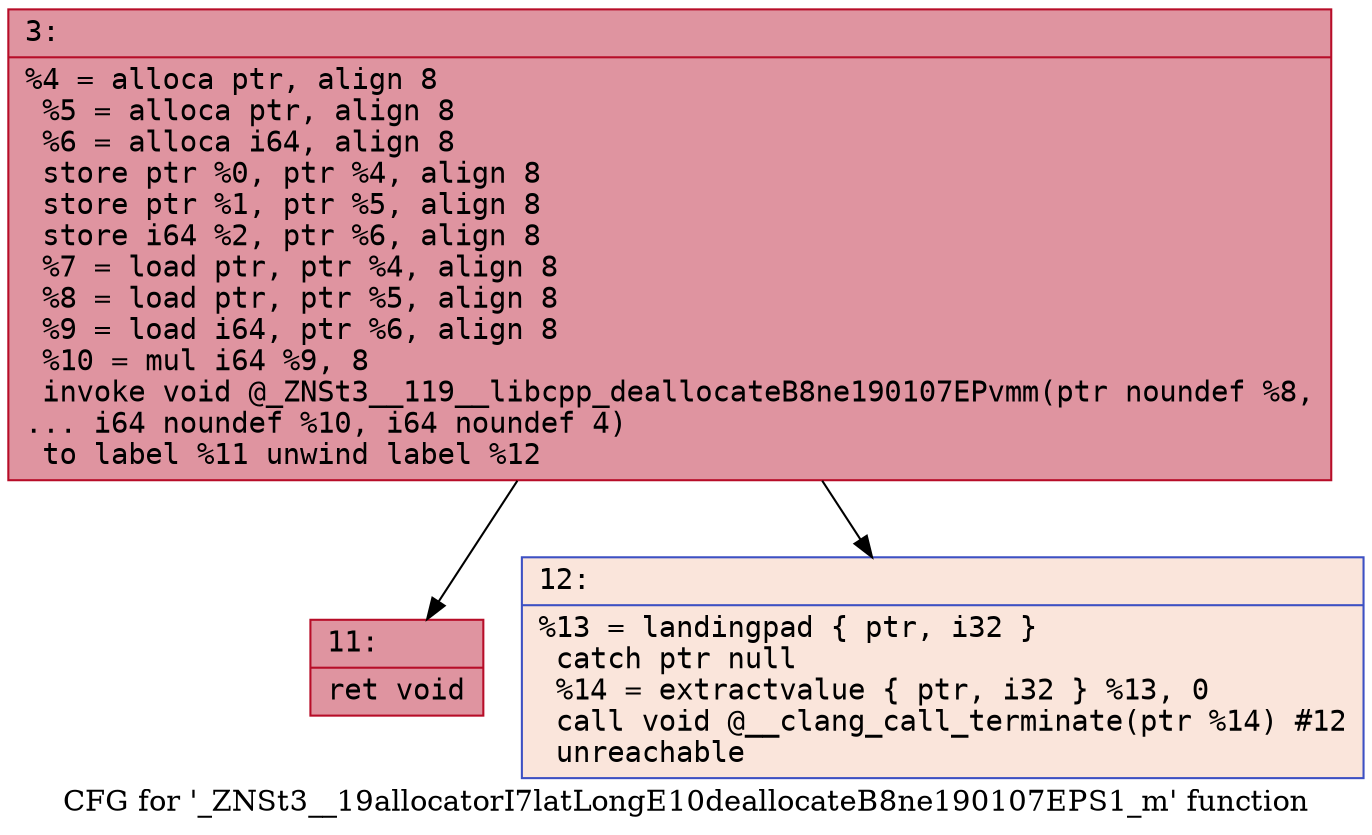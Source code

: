digraph "CFG for '_ZNSt3__19allocatorI7latLongE10deallocateB8ne190107EPS1_m' function" {
	label="CFG for '_ZNSt3__19allocatorI7latLongE10deallocateB8ne190107EPS1_m' function";

	Node0x6000017605f0 [shape=record,color="#b70d28ff", style=filled, fillcolor="#b70d2870" fontname="Courier",label="{3:\l|  %4 = alloca ptr, align 8\l  %5 = alloca ptr, align 8\l  %6 = alloca i64, align 8\l  store ptr %0, ptr %4, align 8\l  store ptr %1, ptr %5, align 8\l  store i64 %2, ptr %6, align 8\l  %7 = load ptr, ptr %4, align 8\l  %8 = load ptr, ptr %5, align 8\l  %9 = load i64, ptr %6, align 8\l  %10 = mul i64 %9, 8\l  invoke void @_ZNSt3__119__libcpp_deallocateB8ne190107EPvmm(ptr noundef %8,\l... i64 noundef %10, i64 noundef 4)\l          to label %11 unwind label %12\l}"];
	Node0x6000017605f0 -> Node0x600001760640[tooltip="3 -> 11\nProbability 100.00%" ];
	Node0x6000017605f0 -> Node0x600001760690[tooltip="3 -> 12\nProbability 0.00%" ];
	Node0x600001760640 [shape=record,color="#b70d28ff", style=filled, fillcolor="#b70d2870" fontname="Courier",label="{11:\l|  ret void\l}"];
	Node0x600001760690 [shape=record,color="#3d50c3ff", style=filled, fillcolor="#f4c5ad70" fontname="Courier",label="{12:\l|  %13 = landingpad \{ ptr, i32 \}\l          catch ptr null\l  %14 = extractvalue \{ ptr, i32 \} %13, 0\l  call void @__clang_call_terminate(ptr %14) #12\l  unreachable\l}"];
}
